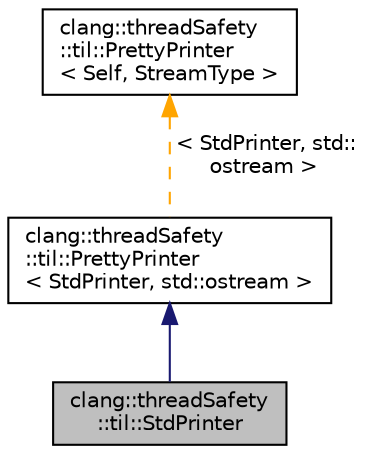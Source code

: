 digraph "clang::threadSafety::til::StdPrinter"
{
 // LATEX_PDF_SIZE
  bgcolor="transparent";
  edge [fontname="Helvetica",fontsize="10",labelfontname="Helvetica",labelfontsize="10"];
  node [fontname="Helvetica",fontsize="10",shape=record];
  Node1 [label="clang::threadSafety\l::til::StdPrinter",height=0.2,width=0.4,color="black", fillcolor="grey75", style="filled", fontcolor="black",tooltip=" "];
  Node2 -> Node1 [dir="back",color="midnightblue",fontsize="10",style="solid",fontname="Helvetica"];
  Node2 [label="clang::threadSafety\l::til::PrettyPrinter\l\< StdPrinter, std::ostream \>",height=0.2,width=0.4,color="black",URL="$classclang_1_1threadSafety_1_1til_1_1PrettyPrinter.html",tooltip=" "];
  Node3 -> Node2 [dir="back",color="orange",fontsize="10",style="dashed",label=" \< StdPrinter, std::\lostream \>" ,fontname="Helvetica"];
  Node3 [label="clang::threadSafety\l::til::PrettyPrinter\l\< Self, StreamType \>",height=0.2,width=0.4,color="black",URL="$classclang_1_1threadSafety_1_1til_1_1PrettyPrinter.html",tooltip=" "];
}
